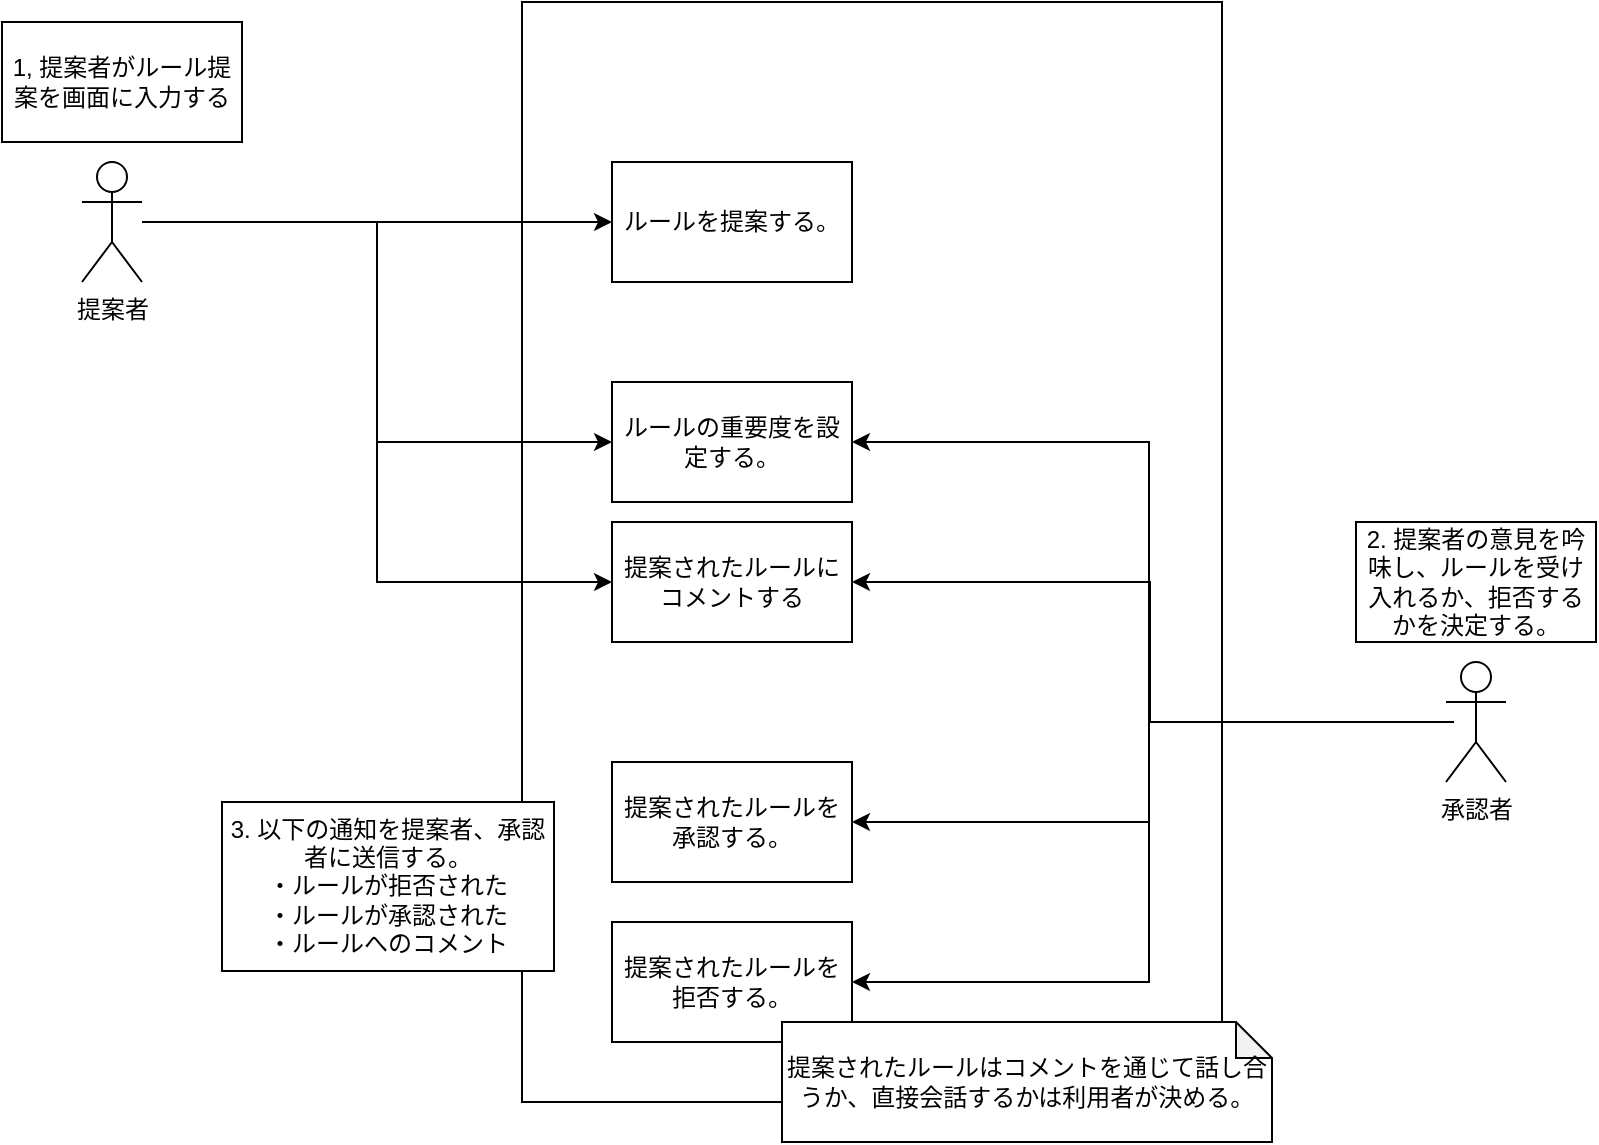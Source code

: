 <mxfile version="19.0.0" type="github" pages="3">
  <diagram id="GyDPhunH_FVkdkP3zkRw" name="ルール提案システム">
    <mxGraphModel dx="946" dy="687" grid="1" gridSize="10" guides="1" tooltips="1" connect="1" arrows="1" fold="1" page="1" pageScale="1" pageWidth="827" pageHeight="1169" math="0" shadow="0">
      <root>
        <mxCell id="0" />
        <mxCell id="1" parent="0" />
        <mxCell id="RcKn2LfFImlr11WAAhdf-1" value="" style="rounded=0;whiteSpace=wrap;html=1;" parent="1" vertex="1">
          <mxGeometry x="290" y="60" width="350" height="550" as="geometry" />
        </mxCell>
        <mxCell id="FgcNGu-Bk2l5FQBlvC5e-8" style="edgeStyle=orthogonalEdgeStyle;rounded=0;orthogonalLoop=1;jettySize=auto;html=1;entryX=0;entryY=0.5;entryDx=0;entryDy=0;fontFamily=Helvetica;fontSize=12;fontColor=default;" edge="1" parent="1" source="Et_TOoHxw4boI_8ivv7L-1" target="Sl5OckGR4h0zzyXm8clg-3">
          <mxGeometry relative="1" as="geometry" />
        </mxCell>
        <mxCell id="FgcNGu-Bk2l5FQBlvC5e-9" style="edgeStyle=orthogonalEdgeStyle;rounded=0;orthogonalLoop=1;jettySize=auto;html=1;entryX=0;entryY=0.5;entryDx=0;entryDy=0;fontFamily=Helvetica;fontSize=12;fontColor=default;" edge="1" parent="1" source="Et_TOoHxw4boI_8ivv7L-1" target="FgcNGu-Bk2l5FQBlvC5e-6">
          <mxGeometry relative="1" as="geometry" />
        </mxCell>
        <mxCell id="Et_TOoHxw4boI_8ivv7L-1" value="提案者" style="shape=umlActor;verticalLabelPosition=bottom;verticalAlign=top;html=1;outlineConnect=0;" parent="1" vertex="1">
          <mxGeometry x="70" y="140" width="30" height="60" as="geometry" />
        </mxCell>
        <mxCell id="FgcNGu-Bk2l5FQBlvC5e-2" style="edgeStyle=orthogonalEdgeStyle;rounded=0;orthogonalLoop=1;jettySize=auto;html=1;fontFamily=Helvetica;fontSize=12;fontColor=default;entryX=1;entryY=0.5;entryDx=0;entryDy=0;" edge="1" parent="1" target="Sl5OckGR4h0zzyXm8clg-3">
          <mxGeometry relative="1" as="geometry">
            <mxPoint x="756" y="420" as="sourcePoint" />
            <mxPoint x="450" y="350" as="targetPoint" />
            <Array as="points">
              <mxPoint x="604" y="420" />
              <mxPoint x="604" y="350" />
            </Array>
          </mxGeometry>
        </mxCell>
        <mxCell id="FgcNGu-Bk2l5FQBlvC5e-4" style="edgeStyle=orthogonalEdgeStyle;rounded=0;orthogonalLoop=1;jettySize=auto;html=1;entryX=1;entryY=0.5;entryDx=0;entryDy=0;fontFamily=Helvetica;fontSize=12;fontColor=default;" edge="1" parent="1" source="Et_TOoHxw4boI_8ivv7L-5" target="Sl5OckGR4h0zzyXm8clg-1">
          <mxGeometry relative="1" as="geometry" />
        </mxCell>
        <mxCell id="FgcNGu-Bk2l5FQBlvC5e-5" style="edgeStyle=orthogonalEdgeStyle;rounded=0;orthogonalLoop=1;jettySize=auto;html=1;entryX=1;entryY=0.5;entryDx=0;entryDy=0;fontFamily=Helvetica;fontSize=12;fontColor=default;" edge="1" parent="1" source="Et_TOoHxw4boI_8ivv7L-5" target="Sl5OckGR4h0zzyXm8clg-2">
          <mxGeometry relative="1" as="geometry" />
        </mxCell>
        <mxCell id="FgcNGu-Bk2l5FQBlvC5e-11" style="edgeStyle=orthogonalEdgeStyle;rounded=0;orthogonalLoop=1;jettySize=auto;html=1;entryX=1;entryY=0.5;entryDx=0;entryDy=0;fontFamily=Helvetica;fontSize=12;fontColor=default;" edge="1" parent="1" source="Et_TOoHxw4boI_8ivv7L-5" target="FgcNGu-Bk2l5FQBlvC5e-6">
          <mxGeometry relative="1" as="geometry" />
        </mxCell>
        <mxCell id="Et_TOoHxw4boI_8ivv7L-5" value="承認者" style="shape=umlActor;verticalLabelPosition=bottom;verticalAlign=top;html=1;outlineConnect=0;" parent="1" vertex="1">
          <mxGeometry x="752" y="390" width="30" height="60" as="geometry" />
        </mxCell>
        <mxCell id="5YXgGP7oTztQ5MLQiYUO-2" value="&lt;span style=&quot;&quot;&gt;1, 提案者がルール提案を画面に入力する&lt;/span&gt;" style="rounded=0;whiteSpace=wrap;html=1;" parent="1" vertex="1">
          <mxGeometry x="30" y="70" width="120" height="60" as="geometry" />
        </mxCell>
        <mxCell id="5YXgGP7oTztQ5MLQiYUO-3" value="2. 提案者の意見を吟味し、ルールを受け入れるか、拒否するかを決定する。" style="rounded=0;whiteSpace=wrap;html=1;" parent="1" vertex="1">
          <mxGeometry x="707" y="320" width="120" height="60" as="geometry" />
        </mxCell>
        <mxCell id="5YXgGP7oTztQ5MLQiYUO-4" value="3. 以下の通知を提案者、承認者に送信する。&lt;br&gt;・ルールが拒否された&lt;br&gt;・ルールが承認された&lt;br&gt;・ルールへのコメント" style="rounded=0;whiteSpace=wrap;html=1;" parent="1" vertex="1">
          <mxGeometry x="140" y="460" width="166" height="84.5" as="geometry" />
        </mxCell>
        <mxCell id="RcKn2LfFImlr11WAAhdf-2" value="ルールを提案する。" style="rounded=0;whiteSpace=wrap;html=1;" parent="1" vertex="1">
          <mxGeometry x="335" y="140" width="120" height="60" as="geometry" />
        </mxCell>
        <mxCell id="Sl5OckGR4h0zzyXm8clg-1" value="提案されたルールを承認する。" style="rounded=0;whiteSpace=wrap;html=1;" vertex="1" parent="1">
          <mxGeometry x="335" y="440" width="120" height="60" as="geometry" />
        </mxCell>
        <mxCell id="Sl5OckGR4h0zzyXm8clg-2" value="提案されたルールを拒否する。" style="rounded=0;whiteSpace=wrap;html=1;" vertex="1" parent="1">
          <mxGeometry x="335" y="520" width="120" height="60" as="geometry" />
        </mxCell>
        <mxCell id="Sl5OckGR4h0zzyXm8clg-3" value="提案されたルールにコメントする" style="rounded=0;whiteSpace=wrap;html=1;" vertex="1" parent="1">
          <mxGeometry x="335" y="320" width="120" height="60" as="geometry" />
        </mxCell>
        <mxCell id="FgcNGu-Bk2l5FQBlvC5e-1" style="edgeStyle=orthogonalEdgeStyle;rounded=0;orthogonalLoop=1;jettySize=auto;html=1;entryX=0;entryY=0.5;entryDx=0;entryDy=0;fontFamily=Helvetica;fontSize=12;fontColor=default;" edge="1" parent="1" source="Et_TOoHxw4boI_8ivv7L-1" target="RcKn2LfFImlr11WAAhdf-2">
          <mxGeometry relative="1" as="geometry" />
        </mxCell>
        <mxCell id="FgcNGu-Bk2l5FQBlvC5e-6" value="ルールの重要度を設定する。" style="rounded=0;whiteSpace=wrap;html=1;" vertex="1" parent="1">
          <mxGeometry x="335" y="250" width="120" height="60" as="geometry" />
        </mxCell>
        <mxCell id="FgcNGu-Bk2l5FQBlvC5e-13" value="提案されたルールはコメントを通じて話し合うか、直接会話するかは利用者が決める。" style="shape=note;whiteSpace=wrap;html=1;backgroundOutline=1;darkOpacity=0.05;rounded=0;fontFamily=Helvetica;fontSize=12;fontColor=default;strokeColor=default;fillColor=default;size=18;" vertex="1" parent="1">
          <mxGeometry x="420" y="570" width="245" height="60" as="geometry" />
        </mxCell>
      </root>
    </mxGraphModel>
  </diagram>
  <diagram id="I7pQWsgpf0SX6WXXmAYH" name="ルール通知システム">
    <mxGraphModel dx="946" dy="687" grid="1" gridSize="10" guides="1" tooltips="1" connect="1" arrows="1" fold="1" page="1" pageScale="1" pageWidth="827" pageHeight="1169" math="0" shadow="0">
      <root>
        <mxCell id="0" />
        <mxCell id="1" parent="0" />
        <mxCell id="4kQ_azIvT6K3Oszr9wH6-1" value="" style="rounded=0;whiteSpace=wrap;html=1;" vertex="1" parent="1">
          <mxGeometry x="290" y="90" width="350" height="530" as="geometry" />
        </mxCell>
        <mxCell id="yFMLHKMhRiO-TCmCAtP5-13" style="edgeStyle=orthogonalEdgeStyle;rounded=0;orthogonalLoop=1;jettySize=auto;html=1;entryX=0;entryY=0.5;entryDx=0;entryDy=0;fontFamily=Helvetica;fontSize=12;fontColor=default;" edge="1" parent="1" source="4kQ_azIvT6K3Oszr9wH6-4" target="yFMLHKMhRiO-TCmCAtP5-9">
          <mxGeometry relative="1" as="geometry" />
        </mxCell>
        <mxCell id="4kQ_azIvT6K3Oszr9wH6-4" value="メンバー" style="shape=umlActor;verticalLabelPosition=bottom;verticalAlign=top;html=1;outlineConnect=0;" vertex="1" parent="1">
          <mxGeometry x="70" y="170" width="30" height="60" as="geometry" />
        </mxCell>
        <mxCell id="4kQ_azIvT6K3Oszr9wH6-13" value="ルールに違反・奨励している件を通知する。" style="rounded=0;whiteSpace=wrap;html=1;" vertex="1" parent="1">
          <mxGeometry x="335" y="170" width="120" height="60" as="geometry" />
        </mxCell>
        <mxCell id="4kQ_azIvT6K3Oszr9wH6-17" style="edgeStyle=orthogonalEdgeStyle;rounded=0;orthogonalLoop=1;jettySize=auto;html=1;entryX=0;entryY=0.5;entryDx=0;entryDy=0;fontFamily=Helvetica;fontSize=12;fontColor=default;" edge="1" parent="1" source="4kQ_azIvT6K3Oszr9wH6-4" target="4kQ_azIvT6K3Oszr9wH6-13">
          <mxGeometry relative="1" as="geometry" />
        </mxCell>
        <mxCell id="r-bLLrmalTpKYi79fkwZ-1" value="違反や、奨励に関してコメントする。" style="rounded=0;whiteSpace=wrap;html=1;" vertex="1" parent="1">
          <mxGeometry x="510" y="140" width="120" height="60" as="geometry" />
        </mxCell>
        <mxCell id="s5eACRXPAOJjPTtvMQ9v-1" value="コメントは無くした方がいいかもしれない。奨励のみコメントを残すなどは検討" style="shape=note;whiteSpace=wrap;html=1;backgroundOutline=1;darkOpacity=0.05;rounded=0;fontFamily=Helvetica;fontSize=12;fontColor=default;strokeColor=default;fillColor=default;size=18;" vertex="1" parent="1">
          <mxGeometry x="570" y="80" width="245" height="60" as="geometry" />
        </mxCell>
        <mxCell id="yFMLHKMhRiO-TCmCAtP5-1" value="ルール廃止を提案する。" style="rounded=0;whiteSpace=wrap;html=1;" vertex="1" parent="1">
          <mxGeometry x="335" y="270" width="120" height="60" as="geometry" />
        </mxCell>
        <mxCell id="yFMLHKMhRiO-TCmCAtP5-2" style="edgeStyle=orthogonalEdgeStyle;rounded=0;orthogonalLoop=1;jettySize=auto;html=1;entryX=0;entryY=0.5;entryDx=0;entryDy=0;fontFamily=Helvetica;fontSize=12;fontColor=default;" edge="1" parent="1" target="yFMLHKMhRiO-TCmCAtP5-1">
          <mxGeometry relative="1" as="geometry">
            <mxPoint x="100" y="200" as="sourcePoint" />
            <mxPoint x="345" y="210" as="targetPoint" />
          </mxGeometry>
        </mxCell>
        <mxCell id="yFMLHKMhRiO-TCmCAtP5-5" value="全メンバーが賛成でルールを廃止する。" style="rounded=0;whiteSpace=wrap;html=1;" vertex="1" parent="1">
          <mxGeometry x="510" y="360" width="120" height="60" as="geometry" />
        </mxCell>
        <mxCell id="yFMLHKMhRiO-TCmCAtP5-6" style="edgeStyle=orthogonalEdgeStyle;rounded=0;orthogonalLoop=1;jettySize=auto;html=1;fontFamily=Helvetica;fontSize=12;fontColor=default;entryX=0;entryY=0.5;entryDx=0;entryDy=0;" edge="1" parent="1" target="r-bLLrmalTpKYi79fkwZ-1">
          <mxGeometry relative="1" as="geometry">
            <mxPoint x="455" y="200" as="sourcePoint" />
            <mxPoint x="500" y="160" as="targetPoint" />
          </mxGeometry>
        </mxCell>
        <mxCell id="yFMLHKMhRiO-TCmCAtP5-7" style="edgeStyle=orthogonalEdgeStyle;rounded=0;orthogonalLoop=1;jettySize=auto;html=1;fontFamily=Helvetica;fontSize=12;fontColor=default;entryX=0;entryY=0.5;entryDx=0;entryDy=0;exitX=1;exitY=0.5;exitDx=0;exitDy=0;" edge="1" parent="1" source="yFMLHKMhRiO-TCmCAtP5-1" target="yFMLHKMhRiO-TCmCAtP5-5">
          <mxGeometry relative="1" as="geometry">
            <mxPoint x="465" y="210" as="sourcePoint" />
            <mxPoint x="510" y="170" as="targetPoint" />
          </mxGeometry>
        </mxCell>
        <mxCell id="yFMLHKMhRiO-TCmCAtP5-8" style="edgeStyle=orthogonalEdgeStyle;rounded=0;orthogonalLoop=1;jettySize=auto;html=1;entryX=0;entryY=0.5;entryDx=0;entryDy=0;fontFamily=Helvetica;fontSize=12;fontColor=default;" edge="1" parent="1" target="yFMLHKMhRiO-TCmCAtP5-10">
          <mxGeometry relative="1" as="geometry">
            <mxPoint x="100" y="200" as="sourcePoint" />
            <mxPoint x="345" y="310" as="targetPoint" />
          </mxGeometry>
        </mxCell>
        <mxCell id="yFMLHKMhRiO-TCmCAtP5-11" style="edgeStyle=orthogonalEdgeStyle;rounded=0;orthogonalLoop=1;jettySize=auto;html=1;fontFamily=Helvetica;fontSize=12;fontColor=default;" edge="1" parent="1" source="yFMLHKMhRiO-TCmCAtP5-9" target="yFMLHKMhRiO-TCmCAtP5-5">
          <mxGeometry relative="1" as="geometry" />
        </mxCell>
        <mxCell id="yFMLHKMhRiO-TCmCAtP5-9" value="ルール廃止に賛成する。" style="rounded=0;whiteSpace=wrap;html=1;" vertex="1" parent="1">
          <mxGeometry x="335" y="360" width="120" height="60" as="geometry" />
        </mxCell>
        <mxCell id="yFMLHKMhRiO-TCmCAtP5-12" style="edgeStyle=orthogonalEdgeStyle;rounded=0;orthogonalLoop=1;jettySize=auto;html=1;entryX=0;entryY=0.5;entryDx=0;entryDy=0;fontFamily=Helvetica;fontSize=12;fontColor=default;" edge="1" parent="1" source="yFMLHKMhRiO-TCmCAtP5-10" target="yFMLHKMhRiO-TCmCAtP5-5">
          <mxGeometry relative="1" as="geometry" />
        </mxCell>
        <mxCell id="yFMLHKMhRiO-TCmCAtP5-10" value="ルール廃止に反対する" style="rounded=0;whiteSpace=wrap;html=1;" vertex="1" parent="1">
          <mxGeometry x="335" y="440" width="120" height="60" as="geometry" />
        </mxCell>
      </root>
    </mxGraphModel>
  </diagram>
  <diagram id="7tyftblFB10bc_5N7Jpf" name="ルールグループシステム">
    <mxGraphModel dx="946" dy="687" grid="1" gridSize="10" guides="1" tooltips="1" connect="1" arrows="1" fold="1" page="1" pageScale="1" pageWidth="827" pageHeight="1169" math="0" shadow="0">
      <root>
        <mxCell id="0" />
        <mxCell id="1" parent="0" />
        <mxCell id="GBBLdUdh31j0iQhYC3XH-1" value="" style="rounded=0;whiteSpace=wrap;html=1;" vertex="1" parent="1">
          <mxGeometry x="270" y="190" width="350" height="530" as="geometry" />
        </mxCell>
        <mxCell id="GBBLdUdh31j0iQhYC3XH-3" value="グループ管理者" style="shape=umlActor;verticalLabelPosition=bottom;verticalAlign=top;html=1;outlineConnect=0;" vertex="1" parent="1">
          <mxGeometry x="50" y="270" width="30" height="60" as="geometry" />
        </mxCell>
        <mxCell id="GBBLdUdh31j0iQhYC3XH-25" style="edgeStyle=orthogonalEdgeStyle;rounded=0;orthogonalLoop=1;jettySize=auto;html=1;fontFamily=Helvetica;fontSize=12;fontColor=default;" edge="1" parent="1" source="GBBLdUdh31j0iQhYC3XH-4" target="GBBLdUdh31j0iQhYC3XH-24">
          <mxGeometry relative="1" as="geometry" />
        </mxCell>
        <mxCell id="GBBLdUdh31j0iQhYC3XH-4" value="グループを作成する" style="rounded=0;whiteSpace=wrap;html=1;" vertex="1" parent="1">
          <mxGeometry x="315" y="270" width="120" height="60" as="geometry" />
        </mxCell>
        <mxCell id="GBBLdUdh31j0iQhYC3XH-5" style="edgeStyle=orthogonalEdgeStyle;rounded=0;orthogonalLoop=1;jettySize=auto;html=1;entryX=0;entryY=0.5;entryDx=0;entryDy=0;fontFamily=Helvetica;fontSize=12;fontColor=default;" edge="1" parent="1" source="GBBLdUdh31j0iQhYC3XH-3" target="GBBLdUdh31j0iQhYC3XH-4">
          <mxGeometry relative="1" as="geometry" />
        </mxCell>
        <mxCell id="GBBLdUdh31j0iQhYC3XH-7" value="招待制にはしない" style="shape=note;whiteSpace=wrap;html=1;backgroundOutline=1;darkOpacity=0.05;rounded=0;fontFamily=Helvetica;fontSize=12;fontColor=default;strokeColor=default;fillColor=default;size=18;" vertex="1" parent="1">
          <mxGeometry x="570" y="150" width="245" height="60" as="geometry" />
        </mxCell>
        <mxCell id="GBBLdUdh31j0iQhYC3XH-8" value="グループに参加する。" style="rounded=0;whiteSpace=wrap;html=1;" vertex="1" parent="1">
          <mxGeometry x="315" y="480" width="120" height="60" as="geometry" />
        </mxCell>
        <mxCell id="GBBLdUdh31j0iQhYC3XH-18" value="グループ管理者" style="shape=umlActor;verticalLabelPosition=bottom;verticalAlign=top;html=1;outlineConnect=0;" vertex="1" parent="1">
          <mxGeometry x="50" y="270" width="30" height="60" as="geometry" />
        </mxCell>
        <mxCell id="GBBLdUdh31j0iQhYC3XH-19" value="メンバー" style="shape=umlActor;verticalLabelPosition=bottom;verticalAlign=top;html=1;outlineConnect=0;" vertex="1" parent="1">
          <mxGeometry x="700" y="480" width="30" height="60" as="geometry" />
        </mxCell>
        <mxCell id="GBBLdUdh31j0iQhYC3XH-20" style="edgeStyle=orthogonalEdgeStyle;rounded=0;orthogonalLoop=1;jettySize=auto;html=1;entryX=1;entryY=0.5;entryDx=0;entryDy=0;fontFamily=Helvetica;fontSize=12;fontColor=default;exitX=0.5;exitY=0.5;exitDx=0;exitDy=0;exitPerimeter=0;" edge="1" parent="1" source="GBBLdUdh31j0iQhYC3XH-19" target="GBBLdUdh31j0iQhYC3XH-8">
          <mxGeometry relative="1" as="geometry">
            <mxPoint x="90" y="420" as="sourcePoint" />
            <mxPoint x="325" y="420" as="targetPoint" />
          </mxGeometry>
        </mxCell>
        <mxCell id="GBBLdUdh31j0iQhYC3XH-21" value="グループのパスワードが作成される" style="rounded=0;whiteSpace=wrap;html=1;" vertex="1" parent="1">
          <mxGeometry x="490" y="310" width="120" height="60" as="geometry" />
        </mxCell>
        <mxCell id="GBBLdUdh31j0iQhYC3XH-23" value="グループ名とパスワードで参加する。" style="shape=note;whiteSpace=wrap;html=1;backgroundOutline=1;darkOpacity=0.05;rounded=0;fontFamily=Helvetica;fontSize=12;fontColor=default;strokeColor=default;fillColor=default;size=18;" vertex="1" parent="1">
          <mxGeometry x="190" y="425" width="160" height="60" as="geometry" />
        </mxCell>
        <mxCell id="GBBLdUdh31j0iQhYC3XH-26" style="edgeStyle=orthogonalEdgeStyle;rounded=0;orthogonalLoop=1;jettySize=auto;html=1;fontFamily=Helvetica;fontSize=12;fontColor=default;" edge="1" parent="1" source="GBBLdUdh31j0iQhYC3XH-24" target="GBBLdUdh31j0iQhYC3XH-21">
          <mxGeometry relative="1" as="geometry" />
        </mxCell>
        <mxCell id="GBBLdUdh31j0iQhYC3XH-24" value="グループ名を入力する。" style="rounded=0;whiteSpace=wrap;html=1;" vertex="1" parent="1">
          <mxGeometry x="490" y="220" width="120" height="60" as="geometry" />
        </mxCell>
      </root>
    </mxGraphModel>
  </diagram>
</mxfile>
